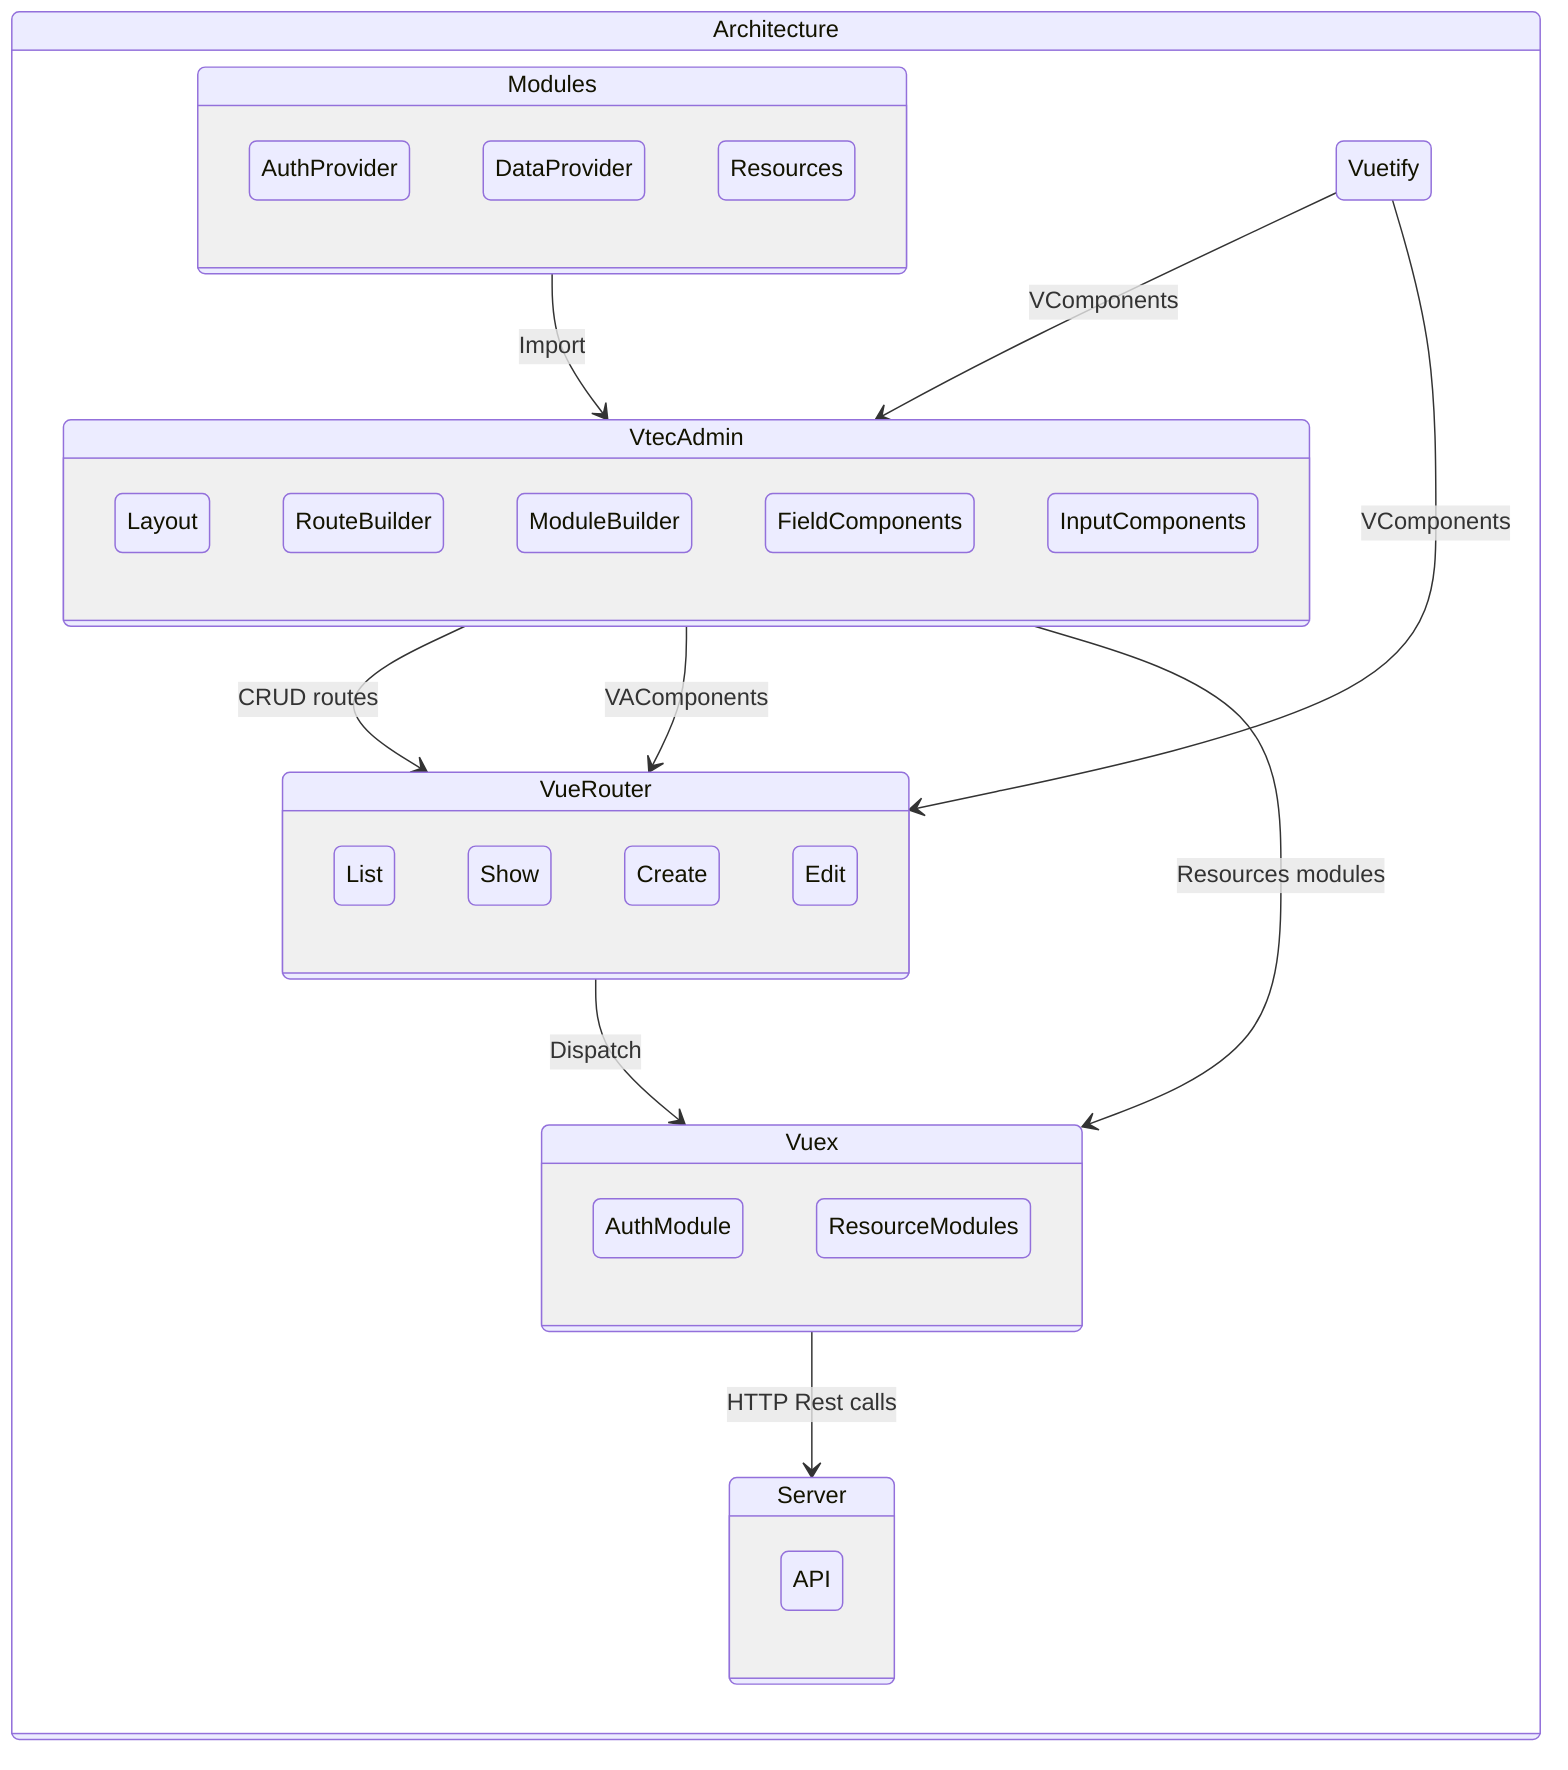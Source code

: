 stateDiagram
  state Architecture {
    Modules --> VtecAdmin: Import
    state Modules {
      AuthProvider
      DataProvider
      Resources
    }
    state VtecAdmin {
      Layout
      RouteBuilder
      ModuleBuilder
      FieldComponents
      InputComponents
    }
    Vuetify --> VtecAdmin: VComponents
    Vuetify --> VueRouter: VComponents
    VtecAdmin --> VueRouter: CRUD routes
    VtecAdmin --> VueRouter: VAComponents
    VtecAdmin --> Vuex: Resources modules
    state VueRouter {
      List
      Show
      Create
      Edit
    }
    state Vuex {
      AuthModule
      ResourceModules
    }
    VueRouter --> Vuex: Dispatch
    Vuex --> Server: HTTP Rest calls
    state Server {
      API
    }
  }